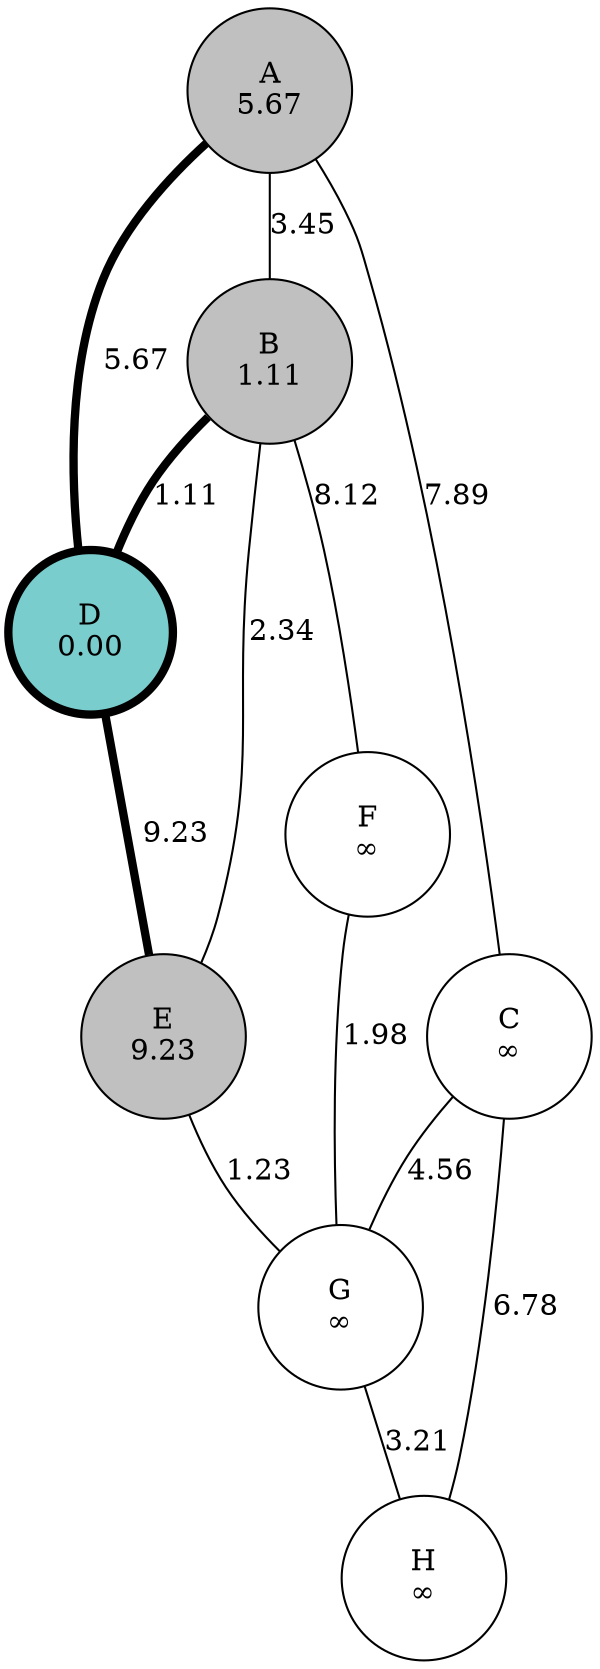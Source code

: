 strict graph  {
A [distance="5.67", fillcolor=gray, height="1.1", label="A\n5.67", style=filled, width="1.1"];
B [distance="1.11", fillcolor=gray, height="1.1", label="B\n1.11", style=filled, width="1.1"];
C [distance=None, fillcolor=white, height="1.1", label="C\n∞", style=filled, width="1.1"];
D [distance="0.00", fillcolor=darkslategray3, height="1.1", label="D\n0.00", penwidth=4, style=filled, width="1.1"];
E [distance="9.23", fillcolor=gray, height="1.1", label="E\n9.23", style=filled, width="1.1"];
F [distance=None, fillcolor=white, height="1.1", label="F\n∞", style=filled, width="1.1"];
G [distance=None, fillcolor=white, height="1.1", label="G\n∞", style=filled, width="1.1"];
H [distance=None, fillcolor=white, height="1.1", label="H\n∞", style=filled, width="1.1"];
A -- B  [label="3.45"];
A -- C  [label="7.89"];
A -- D  [label="5.67", penwidth=4];
B -- E  [label="2.34"];
B -- F  [label="8.12"];
B -- D  [label="1.11", penwidth=4];
C -- G  [label="4.56"];
C -- H  [label="6.78"];
D -- E  [label="9.23", penwidth=4];
E -- G  [label="1.23"];
F -- G  [label="1.98"];
G -- H  [label="3.21"];
}
